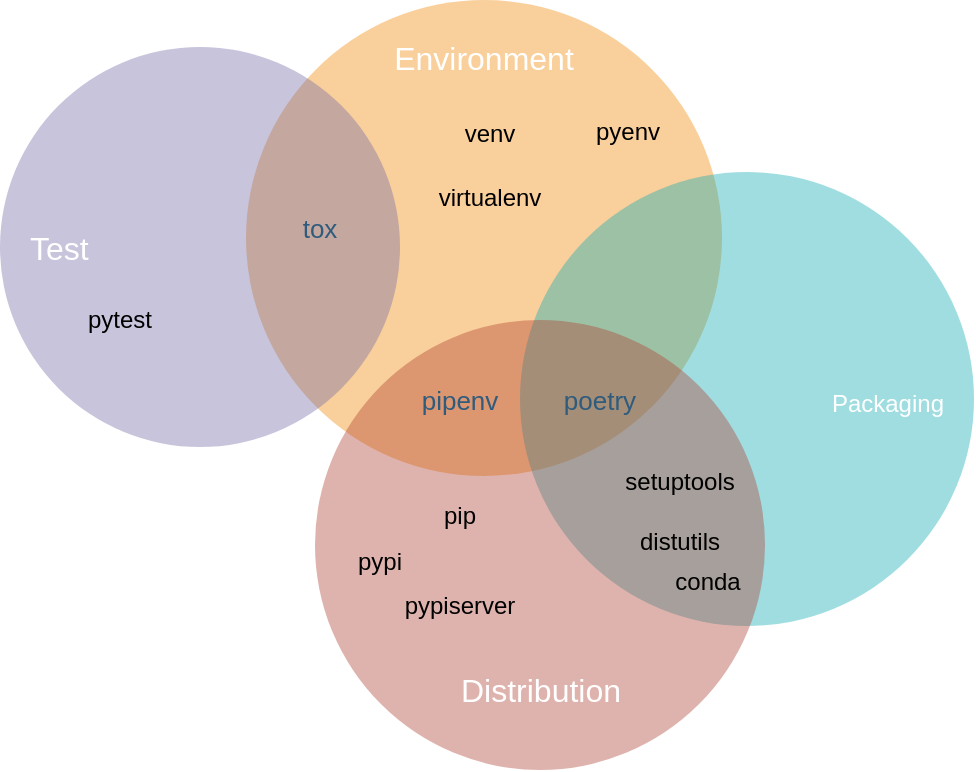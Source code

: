 <mxfile version="12.0.3" type="device" pages="1"><diagram id="3228e29e-7158-1315-38df-8450db1d8a1d" name="Page-1"><mxGraphModel dx="527" dy="768" grid="1" gridSize="10" guides="1" tooltips="1" connect="1" arrows="1" fold="1" page="1" pageScale="1" pageWidth="1169" pageHeight="827" background="#ffffff" math="0" shadow="0"><root><mxCell id="0"/><mxCell id="1" parent="0"/><mxCell id="21637" value="&lt;font color=&quot;#FFFFFF&quot;&gt;Environment&lt;/font&gt;" style="ellipse;whiteSpace=wrap;html=1;aspect=fixed;rounded=1;shadow=0;glass=0;labelBackgroundColor=none;strokeColor=none;strokeWidth=1;fillColor=#F08705;gradientColor=none;fontFamily=Helvetica;fontSize=16;fontColor=#2F5B7C;align=center;opacity=40;verticalAlign=top;spacing=15;" parent="1" vertex="1"><mxGeometry x="313" y="270" width="238" height="238" as="geometry"/></mxCell><mxCell id="21638" value="&lt;font color=&quot;#FFFFFF&quot;&gt;Test&lt;/font&gt;" style="ellipse;whiteSpace=wrap;html=1;aspect=fixed;rounded=1;shadow=0;glass=0;labelBackgroundColor=none;strokeColor=none;strokeWidth=1;fillColor=#736CA8;gradientColor=none;fontFamily=Helvetica;fontSize=16;fontColor=#2F5B7C;align=left;opacity=40;spacing=15;" parent="1" vertex="1"><mxGeometry x="190" y="293.5" width="200" height="200" as="geometry"/></mxCell><mxCell id="21639" value="&lt;font style=&quot;font-size: 12px&quot; color=&quot;#FFFFFF&quot;&gt;Packaging&lt;/font&gt;" style="ellipse;whiteSpace=wrap;html=1;aspect=fixed;rounded=1;shadow=0;glass=0;labelBackgroundColor=none;strokeColor=none;strokeWidth=1;fillColor=#12AAB5;gradientColor=none;fontFamily=Helvetica;fontSize=16;fontColor=#2F5B7C;align=right;opacity=40;spacing=15;" parent="1" vertex="1"><mxGeometry x="450" y="356" width="227" height="227" as="geometry"/></mxCell><mxCell id="21640" value="&lt;font color=&quot;#FFFFFF&quot;&gt;Distribution&lt;/font&gt;" style="ellipse;whiteSpace=wrap;html=1;aspect=fixed;rounded=1;shadow=0;glass=0;labelBackgroundColor=none;strokeColor=none;strokeWidth=1;fillColor=#AE4132;gradientColor=none;fontFamily=Helvetica;fontSize=16;fontColor=#2F5B7C;align=center;opacity=40;verticalAlign=bottom;spacingBottom=15;spacing=15;" parent="1" vertex="1"><mxGeometry x="347.5" y="430" width="225" height="225" as="geometry"/></mxCell><mxCell id="21649" value="pipenv" style="text;html=1;strokeColor=none;fillColor=none;align=center;verticalAlign=middle;whiteSpace=wrap;rounded=0;shadow=0;glass=0;labelBackgroundColor=none;fontFamily=Helvetica;fontSize=13;fontColor=#2F5B7C;" parent="1" vertex="1"><mxGeometry x="400" y="460" width="40" height="20" as="geometry"/></mxCell><mxCell id="21650" value="poetry" style="text;html=1;strokeColor=none;fillColor=none;align=center;verticalAlign=middle;whiteSpace=wrap;rounded=0;shadow=0;glass=0;labelBackgroundColor=none;fontFamily=Helvetica;fontSize=13;fontColor=#2F5B7C;" parent="1" vertex="1"><mxGeometry x="470" y="460" width="40" height="20" as="geometry"/></mxCell><mxCell id="21652" value="tox" style="text;html=1;strokeColor=none;fillColor=none;align=center;verticalAlign=middle;whiteSpace=wrap;rounded=0;shadow=0;glass=0;labelBackgroundColor=none;fontFamily=Helvetica;fontSize=13;fontColor=#2F5B7C;" parent="1" vertex="1"><mxGeometry x="330" y="373.5" width="40" height="20" as="geometry"/></mxCell><mxCell id="zKHeEBpWNsoJE4j8QBUR-21652" value="virtualenv" style="text;html=1;strokeColor=none;fillColor=none;align=center;verticalAlign=middle;whiteSpace=wrap;rounded=0;" vertex="1" parent="1"><mxGeometry x="414.5" y="358.5" width="40" height="20" as="geometry"/></mxCell><mxCell id="zKHeEBpWNsoJE4j8QBUR-21653" value="venv" style="text;html=1;strokeColor=none;fillColor=none;align=center;verticalAlign=middle;whiteSpace=wrap;rounded=0;" vertex="1" parent="1"><mxGeometry x="414.5" y="326.5" width="40" height="20" as="geometry"/></mxCell><mxCell id="zKHeEBpWNsoJE4j8QBUR-21657" value="&lt;div&gt;setuptools&lt;/div&gt;&lt;div&gt;&lt;br&gt;&lt;/div&gt;" style="text;html=1;strokeColor=none;fillColor=none;align=center;verticalAlign=middle;whiteSpace=wrap;rounded=0;opacity=40;" vertex="1" parent="1"><mxGeometry x="510" y="508" width="40" height="20" as="geometry"/></mxCell><mxCell id="zKHeEBpWNsoJE4j8QBUR-21658" value="distutils" style="text;html=1;strokeColor=none;fillColor=none;align=center;verticalAlign=middle;whiteSpace=wrap;rounded=0;opacity=40;" vertex="1" parent="1"><mxGeometry x="510" y="531" width="40" height="20" as="geometry"/></mxCell><mxCell id="zKHeEBpWNsoJE4j8QBUR-21659" value="pytest" style="text;html=1;strokeColor=none;fillColor=none;align=center;verticalAlign=middle;whiteSpace=wrap;rounded=0;opacity=40;" vertex="1" parent="1"><mxGeometry x="230" y="420" width="40" height="20" as="geometry"/></mxCell><mxCell id="zKHeEBpWNsoJE4j8QBUR-21660" value="conda" style="text;html=1;strokeColor=none;fillColor=none;align=center;verticalAlign=middle;whiteSpace=wrap;rounded=0;opacity=40;" vertex="1" parent="1"><mxGeometry x="523.5" y="551" width="40" height="20" as="geometry"/></mxCell><mxCell id="zKHeEBpWNsoJE4j8QBUR-21661" value="pyenv" style="text;html=1;strokeColor=none;fillColor=none;align=center;verticalAlign=middle;whiteSpace=wrap;rounded=0;opacity=40;" vertex="1" parent="1"><mxGeometry x="483.5" y="326" width="40" height="20" as="geometry"/></mxCell><mxCell id="zKHeEBpWNsoJE4j8QBUR-21662" value="pypi" style="text;html=1;strokeColor=none;fillColor=none;align=center;verticalAlign=middle;whiteSpace=wrap;rounded=0;opacity=40;" vertex="1" parent="1"><mxGeometry x="360" y="541" width="40" height="20" as="geometry"/></mxCell><mxCell id="zKHeEBpWNsoJE4j8QBUR-21663" value="pypiserver" style="text;html=1;strokeColor=none;fillColor=none;align=center;verticalAlign=middle;whiteSpace=wrap;rounded=0;opacity=40;" vertex="1" parent="1"><mxGeometry x="400" y="563" width="40" height="20" as="geometry"/></mxCell><mxCell id="zKHeEBpWNsoJE4j8QBUR-21664" value="pip" style="text;html=1;strokeColor=none;fillColor=none;align=center;verticalAlign=middle;whiteSpace=wrap;rounded=0;opacity=40;" vertex="1" parent="1"><mxGeometry x="400" y="518" width="40" height="20" as="geometry"/></mxCell></root></mxGraphModel></diagram></mxfile>